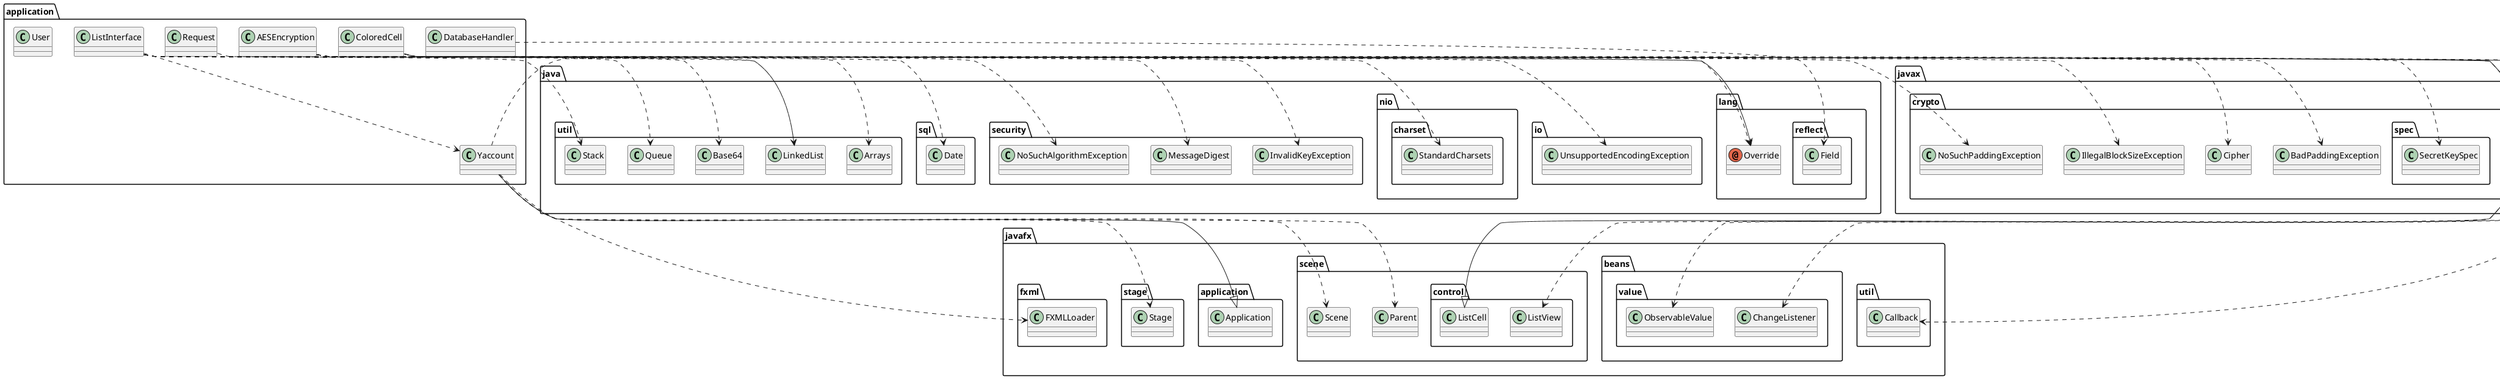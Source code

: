 @startuml
annotation java.lang.Override
class application.AESEncryption
class application.ColoredCell
class application.DatabaseHandler
class application.ListInterface
class application.Request
class application.User
class application.Yaccount
class java.io.UnsupportedEncodingException
class java.lang.reflect.Field
class java.nio.charset.StandardCharsets
class java.security.InvalidKeyException
class java.security.MessageDigest
class java.security.NoSuchAlgorithmException
class java.sql.Date
class java.util.Arrays
class java.util.Base64
class java.util.LinkedList
class java.util.Queue
class java.util.Stack
class javafx.application.Application
class javafx.beans.value.ChangeListener
class javafx.beans.value.ObservableValue
class javafx.fxml.FXMLLoader
class javafx.scene.Parent
class javafx.scene.Scene
class javafx.scene.control.ListCell
class javafx.scene.control.ListView
class javafx.stage.Stage
class javafx.util.Callback
class javax.crypto.BadPaddingException
class javax.crypto.Cipher
class javax.crypto.IllegalBlockSizeException
class javax.crypto.NoSuchPaddingException
class javax.crypto.spec.SecretKeySpec
application.AESEncryption ..> java.io.UnsupportedEncodingException
application.AESEncryption ..> java.nio.charset.StandardCharsets
application.AESEncryption ..> java.security.InvalidKeyException
application.AESEncryption ..> java.security.MessageDigest
application.AESEncryption ..> java.security.NoSuchAlgorithmException
application.AESEncryption ..> java.util.Arrays
application.AESEncryption ..> java.util.Base64
application.AESEncryption ..> javax.crypto.BadPaddingException
application.AESEncryption ..> javax.crypto.Cipher
application.AESEncryption ..> javax.crypto.IllegalBlockSizeException
application.AESEncryption ..> javax.crypto.NoSuchPaddingException
application.AESEncryption ..> javax.crypto.spec.SecretKeySpec
application.ColoredCell ..> java.lang.Override
application.ColoredCell ..> java.util.LinkedList
application.ColoredCell --|> javafx.scene.control.ListCell
application.ColoredCell ..> javafx.scene.control.ListView
application.DatabaseHandler ..> java.lang.reflect.Field
application.ListInterface ..> java.lang.Override
application.ListInterface ..> application.Yaccount
application.ListInterface ..> java.util.LinkedList
application.ListInterface ..> java.util.Queue
application.ListInterface ..> java.util.Stack
application.ListInterface ..> javafx.beans.value.ChangeListener
application.ListInterface ..> javafx.beans.value.ObservableValue
application.ListInterface ..> javafx.util.Callback
application.Request ..> java.sql.Date
application.Yaccount ..> java.lang.Override
application.Yaccount --|> javafx.application.Application
application.Yaccount ..> javafx.fxml.FXMLLoader
application.Yaccount ..> javafx.scene.Parent
application.Yaccount ..> javafx.scene.Scene
application.Yaccount ..> javafx.stage.Stage
@enduml